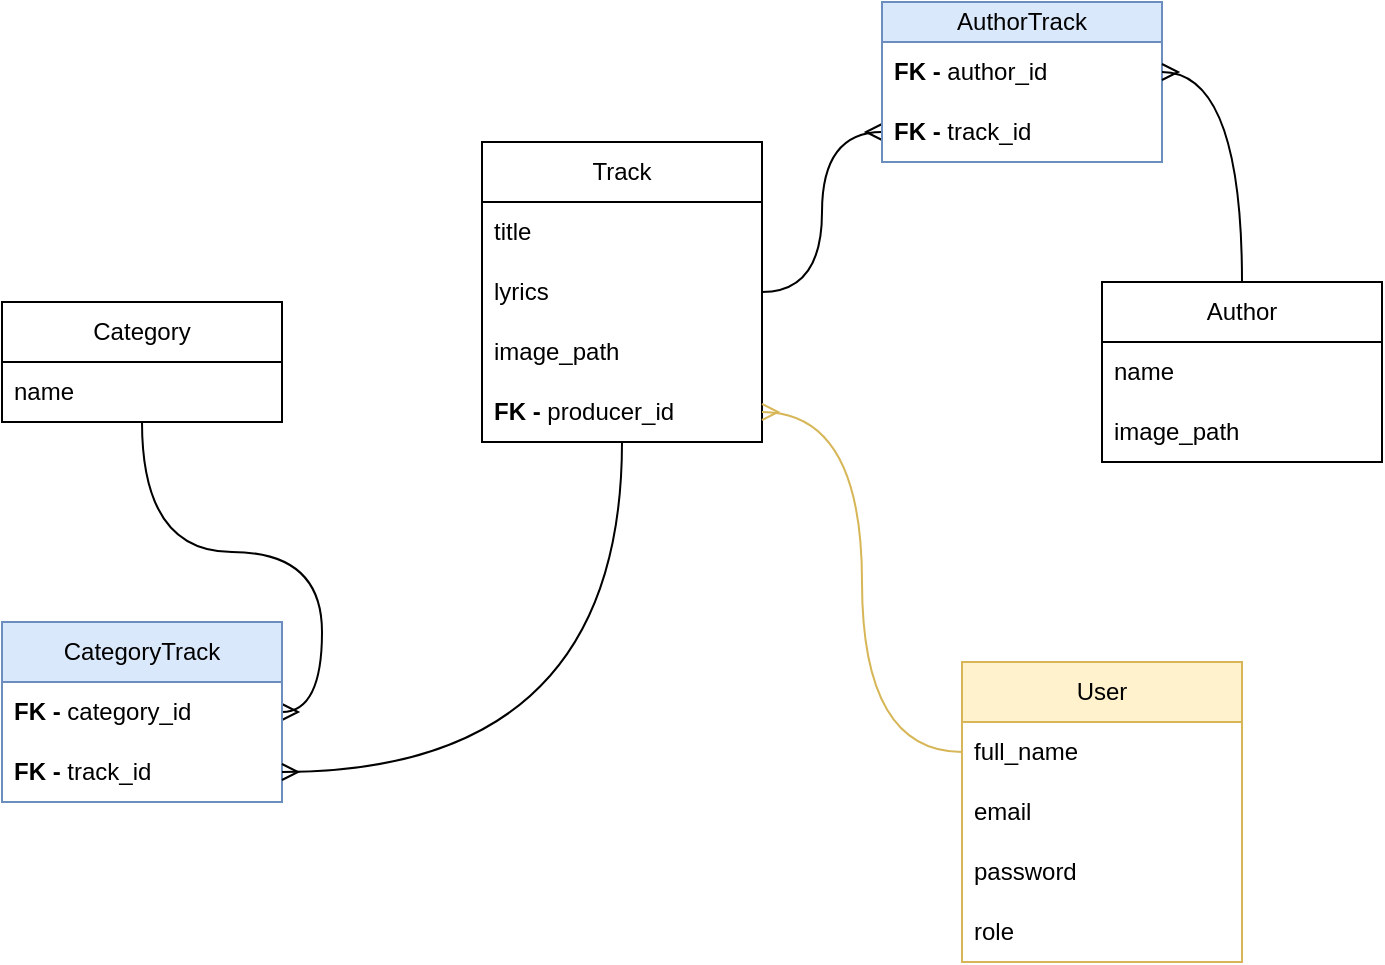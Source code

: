<mxfile version="22.0.8" type="device">
  <diagram name="Page-1" id="lCmnEQRQ9fld_Jm8r_tU">
    <mxGraphModel dx="738" dy="722" grid="1" gridSize="10" guides="1" tooltips="1" connect="1" arrows="1" fold="1" page="1" pageScale="1" pageWidth="850" pageHeight="1100" math="0" shadow="0">
      <root>
        <mxCell id="0" />
        <mxCell id="1" parent="0" />
        <mxCell id="4mPAyg88ehc39ZhhrVRG-1" value="Track" style="swimlane;fontStyle=0;childLayout=stackLayout;horizontal=1;startSize=30;horizontalStack=0;resizeParent=1;resizeParentMax=0;resizeLast=0;collapsible=1;marginBottom=0;whiteSpace=wrap;html=1;" parent="1" vertex="1">
          <mxGeometry x="300" y="120" width="140" height="150" as="geometry" />
        </mxCell>
        <mxCell id="4mPAyg88ehc39ZhhrVRG-2" value="title" style="text;strokeColor=none;fillColor=none;align=left;verticalAlign=middle;spacingLeft=4;spacingRight=4;overflow=hidden;points=[[0,0.5],[1,0.5]];portConstraint=eastwest;rotatable=0;whiteSpace=wrap;html=1;" parent="4mPAyg88ehc39ZhhrVRG-1" vertex="1">
          <mxGeometry y="30" width="140" height="30" as="geometry" />
        </mxCell>
        <mxCell id="MNlJ1u2hbt4g04dwAizO-1" value="lyrics" style="text;strokeColor=none;fillColor=none;align=left;verticalAlign=middle;spacingLeft=4;spacingRight=4;overflow=hidden;points=[[0,0.5],[1,0.5]];portConstraint=eastwest;rotatable=0;whiteSpace=wrap;html=1;" parent="4mPAyg88ehc39ZhhrVRG-1" vertex="1">
          <mxGeometry y="60" width="140" height="30" as="geometry" />
        </mxCell>
        <mxCell id="4mPAyg88ehc39ZhhrVRG-5" value="image_path" style="text;strokeColor=none;fillColor=none;align=left;verticalAlign=middle;spacingLeft=4;spacingRight=4;overflow=hidden;points=[[0,0.5],[1,0.5]];portConstraint=eastwest;rotatable=0;whiteSpace=wrap;html=1;" parent="4mPAyg88ehc39ZhhrVRG-1" vertex="1">
          <mxGeometry y="90" width="140" height="30" as="geometry" />
        </mxCell>
        <mxCell id="v70HFhBdBSPIdtYTqYz9-1" value="&lt;b&gt;FK -&amp;nbsp;&lt;/b&gt;producer_id" style="text;strokeColor=none;fillColor=none;align=left;verticalAlign=middle;spacingLeft=4;spacingRight=4;overflow=hidden;points=[[0,0.5],[1,0.5]];portConstraint=eastwest;rotatable=0;whiteSpace=wrap;html=1;" parent="4mPAyg88ehc39ZhhrVRG-1" vertex="1">
          <mxGeometry y="120" width="140" height="30" as="geometry" />
        </mxCell>
        <mxCell id="MNlJ1u2hbt4g04dwAizO-3" value="Author" style="swimlane;fontStyle=0;childLayout=stackLayout;horizontal=1;startSize=30;horizontalStack=0;resizeParent=1;resizeParentMax=0;resizeLast=0;collapsible=1;marginBottom=0;whiteSpace=wrap;html=1;" parent="1" vertex="1">
          <mxGeometry x="610" y="190" width="140" height="90" as="geometry" />
        </mxCell>
        <mxCell id="MNlJ1u2hbt4g04dwAizO-4" value="name" style="text;strokeColor=none;fillColor=none;align=left;verticalAlign=middle;spacingLeft=4;spacingRight=4;overflow=hidden;points=[[0,0.5],[1,0.5]];portConstraint=eastwest;rotatable=0;whiteSpace=wrap;html=1;" parent="MNlJ1u2hbt4g04dwAizO-3" vertex="1">
          <mxGeometry y="30" width="140" height="30" as="geometry" />
        </mxCell>
        <mxCell id="MNlJ1u2hbt4g04dwAizO-5" value="image_path" style="text;strokeColor=none;fillColor=none;align=left;verticalAlign=middle;spacingLeft=4;spacingRight=4;overflow=hidden;points=[[0,0.5],[1,0.5]];portConstraint=eastwest;rotatable=0;whiteSpace=wrap;html=1;" parent="MNlJ1u2hbt4g04dwAizO-3" vertex="1">
          <mxGeometry y="60" width="140" height="30" as="geometry" />
        </mxCell>
        <mxCell id="MNlJ1u2hbt4g04dwAizO-7" style="edgeStyle=orthogonalEdgeStyle;rounded=0;orthogonalLoop=1;jettySize=auto;html=1;curved=1;startArrow=none;startFill=0;endArrow=ERmany;endFill=0;entryX=0;entryY=0.5;entryDx=0;entryDy=0;" parent="1" source="4mPAyg88ehc39ZhhrVRG-1" target="v70HFhBdBSPIdtYTqYz9-12" edge="1">
          <mxGeometry relative="1" as="geometry">
            <mxPoint x="490" y="170" as="targetPoint" />
          </mxGeometry>
        </mxCell>
        <mxCell id="MNlJ1u2hbt4g04dwAizO-8" value="User" style="swimlane;fontStyle=0;childLayout=stackLayout;horizontal=1;startSize=30;horizontalStack=0;resizeParent=1;resizeParentMax=0;resizeLast=0;collapsible=1;marginBottom=0;whiteSpace=wrap;html=1;fillColor=#fff2cc;strokeColor=#d6b656;" parent="1" vertex="1">
          <mxGeometry x="540" y="380" width="140" height="150" as="geometry" />
        </mxCell>
        <mxCell id="MNlJ1u2hbt4g04dwAizO-9" value="full_name" style="text;align=left;verticalAlign=middle;spacingLeft=4;spacingRight=4;overflow=hidden;points=[[0,0.5],[1,0.5]];portConstraint=eastwest;rotatable=0;whiteSpace=wrap;html=1;" parent="MNlJ1u2hbt4g04dwAizO-8" vertex="1">
          <mxGeometry y="30" width="140" height="30" as="geometry" />
        </mxCell>
        <mxCell id="9lLxJJ_XemOeQENgmVcq-1" value="email" style="text;align=left;verticalAlign=middle;spacingLeft=4;spacingRight=4;overflow=hidden;points=[[0,0.5],[1,0.5]];portConstraint=eastwest;rotatable=0;whiteSpace=wrap;html=1;" vertex="1" parent="MNlJ1u2hbt4g04dwAizO-8">
          <mxGeometry y="60" width="140" height="30" as="geometry" />
        </mxCell>
        <mxCell id="9lLxJJ_XemOeQENgmVcq-2" value="password" style="text;align=left;verticalAlign=middle;spacingLeft=4;spacingRight=4;overflow=hidden;points=[[0,0.5],[1,0.5]];portConstraint=eastwest;rotatable=0;whiteSpace=wrap;html=1;" vertex="1" parent="MNlJ1u2hbt4g04dwAizO-8">
          <mxGeometry y="90" width="140" height="30" as="geometry" />
        </mxCell>
        <mxCell id="9lLxJJ_XemOeQENgmVcq-3" value="role" style="text;align=left;verticalAlign=middle;spacingLeft=4;spacingRight=4;overflow=hidden;points=[[0,0.5],[1,0.5]];portConstraint=eastwest;rotatable=0;whiteSpace=wrap;html=1;" vertex="1" parent="MNlJ1u2hbt4g04dwAizO-8">
          <mxGeometry y="120" width="140" height="30" as="geometry" />
        </mxCell>
        <mxCell id="MNlJ1u2hbt4g04dwAizO-12" style="edgeStyle=orthogonalEdgeStyle;rounded=0;orthogonalLoop=1;jettySize=auto;html=1;exitX=0;exitY=0.5;exitDx=0;exitDy=0;curved=1;startArrow=none;startFill=0;endArrow=ERmany;endFill=0;fillColor=#fff2cc;strokeColor=#d6b656;" parent="1" source="MNlJ1u2hbt4g04dwAizO-9" target="v70HFhBdBSPIdtYTqYz9-1" edge="1">
          <mxGeometry relative="1" as="geometry" />
        </mxCell>
        <mxCell id="MNlJ1u2hbt4g04dwAizO-13" value="Category" style="swimlane;fontStyle=0;childLayout=stackLayout;horizontal=1;startSize=30;horizontalStack=0;resizeParent=1;resizeParentMax=0;resizeLast=0;collapsible=1;marginBottom=0;whiteSpace=wrap;html=1;" parent="1" vertex="1">
          <mxGeometry x="60" y="200" width="140" height="60" as="geometry" />
        </mxCell>
        <mxCell id="MNlJ1u2hbt4g04dwAizO-14" value="name" style="text;strokeColor=none;fillColor=none;align=left;verticalAlign=middle;spacingLeft=4;spacingRight=4;overflow=hidden;points=[[0,0.5],[1,0.5]];portConstraint=eastwest;rotatable=0;whiteSpace=wrap;html=1;" parent="MNlJ1u2hbt4g04dwAizO-13" vertex="1">
          <mxGeometry y="30" width="140" height="30" as="geometry" />
        </mxCell>
        <mxCell id="v70HFhBdBSPIdtYTqYz9-3" style="edgeStyle=orthogonalEdgeStyle;rounded=0;orthogonalLoop=1;jettySize=auto;html=1;curved=1;startArrow=ERmany;startFill=0;endArrow=none;endFill=0;exitX=1;exitY=0.5;exitDx=0;exitDy=0;" parent="1" source="v70HFhBdBSPIdtYTqYz9-5" target="MNlJ1u2hbt4g04dwAizO-13" edge="1">
          <mxGeometry relative="1" as="geometry">
            <mxPoint x="260" y="395" as="sourcePoint" />
            <mxPoint x="300" y="315" as="targetPoint" />
          </mxGeometry>
        </mxCell>
        <mxCell id="v70HFhBdBSPIdtYTqYz9-4" value="CategoryTrack" style="swimlane;fontStyle=0;childLayout=stackLayout;horizontal=1;startSize=30;horizontalStack=0;resizeParent=1;resizeParentMax=0;resizeLast=0;collapsible=1;marginBottom=0;whiteSpace=wrap;html=1;fillColor=#dae8fc;strokeColor=#6c8ebf;" parent="1" vertex="1">
          <mxGeometry x="60" y="360" width="140" height="90" as="geometry" />
        </mxCell>
        <mxCell id="v70HFhBdBSPIdtYTqYz9-5" value="&lt;b&gt;FK -&amp;nbsp;&lt;/b&gt;category_id" style="text;strokeColor=none;fillColor=none;align=left;verticalAlign=middle;spacingLeft=4;spacingRight=4;overflow=hidden;points=[[0,0.5],[1,0.5]];portConstraint=eastwest;rotatable=0;whiteSpace=wrap;html=1;" parent="v70HFhBdBSPIdtYTqYz9-4" vertex="1">
          <mxGeometry y="30" width="140" height="30" as="geometry" />
        </mxCell>
        <mxCell id="v70HFhBdBSPIdtYTqYz9-6" value="&lt;b&gt;FK -&amp;nbsp;&lt;/b&gt;track_id" style="text;strokeColor=none;fillColor=none;align=left;verticalAlign=middle;spacingLeft=4;spacingRight=4;overflow=hidden;points=[[0,0.5],[1,0.5]];portConstraint=eastwest;rotatable=0;whiteSpace=wrap;html=1;" parent="v70HFhBdBSPIdtYTqYz9-4" vertex="1">
          <mxGeometry y="60" width="140" height="30" as="geometry" />
        </mxCell>
        <mxCell id="v70HFhBdBSPIdtYTqYz9-9" value="" style="curved=1;endArrow=none;html=1;rounded=0;exitX=1;exitY=0.5;exitDx=0;exitDy=0;startArrow=ERmany;startFill=0;endFill=0;edgeStyle=orthogonalEdgeStyle;" parent="1" source="v70HFhBdBSPIdtYTqYz9-6" target="4mPAyg88ehc39ZhhrVRG-1" edge="1">
          <mxGeometry width="50" height="50" relative="1" as="geometry">
            <mxPoint x="370" y="390" as="sourcePoint" />
            <mxPoint x="370" y="350" as="targetPoint" />
          </mxGeometry>
        </mxCell>
        <mxCell id="v70HFhBdBSPIdtYTqYz9-10" value="AuthorTrack" style="swimlane;fontStyle=0;childLayout=stackLayout;horizontal=1;startSize=20;horizontalStack=0;resizeParent=1;resizeParentMax=0;resizeLast=0;collapsible=1;marginBottom=0;whiteSpace=wrap;html=1;fillColor=#dae8fc;strokeColor=#6c8ebf;" parent="1" vertex="1">
          <mxGeometry x="500" y="50" width="140" height="80" as="geometry" />
        </mxCell>
        <mxCell id="v70HFhBdBSPIdtYTqYz9-11" value="&lt;b&gt;FK - &lt;/b&gt;author_id" style="text;strokeColor=none;fillColor=none;align=left;verticalAlign=middle;spacingLeft=4;spacingRight=4;overflow=hidden;points=[[0,0.5],[1,0.5]];portConstraint=eastwest;rotatable=0;whiteSpace=wrap;html=1;" parent="v70HFhBdBSPIdtYTqYz9-10" vertex="1">
          <mxGeometry y="20" width="140" height="30" as="geometry" />
        </mxCell>
        <mxCell id="v70HFhBdBSPIdtYTqYz9-12" value="&lt;b&gt;FK - &lt;/b&gt;track_id" style="text;strokeColor=none;fillColor=none;align=left;verticalAlign=middle;spacingLeft=4;spacingRight=4;overflow=hidden;points=[[0,0.5],[1,0.5]];portConstraint=eastwest;rotatable=0;whiteSpace=wrap;html=1;" parent="v70HFhBdBSPIdtYTqYz9-10" vertex="1">
          <mxGeometry y="50" width="140" height="30" as="geometry" />
        </mxCell>
        <mxCell id="v70HFhBdBSPIdtYTqYz9-14" style="edgeStyle=orthogonalEdgeStyle;rounded=0;orthogonalLoop=1;jettySize=auto;html=1;curved=1;startArrow=none;startFill=0;endArrow=ERmany;endFill=0;" parent="1" source="MNlJ1u2hbt4g04dwAizO-3" target="v70HFhBdBSPIdtYTqYz9-11" edge="1">
          <mxGeometry relative="1" as="geometry">
            <mxPoint x="510" y="125" as="sourcePoint" />
            <mxPoint x="450" y="265" as="targetPoint" />
          </mxGeometry>
        </mxCell>
      </root>
    </mxGraphModel>
  </diagram>
</mxfile>
